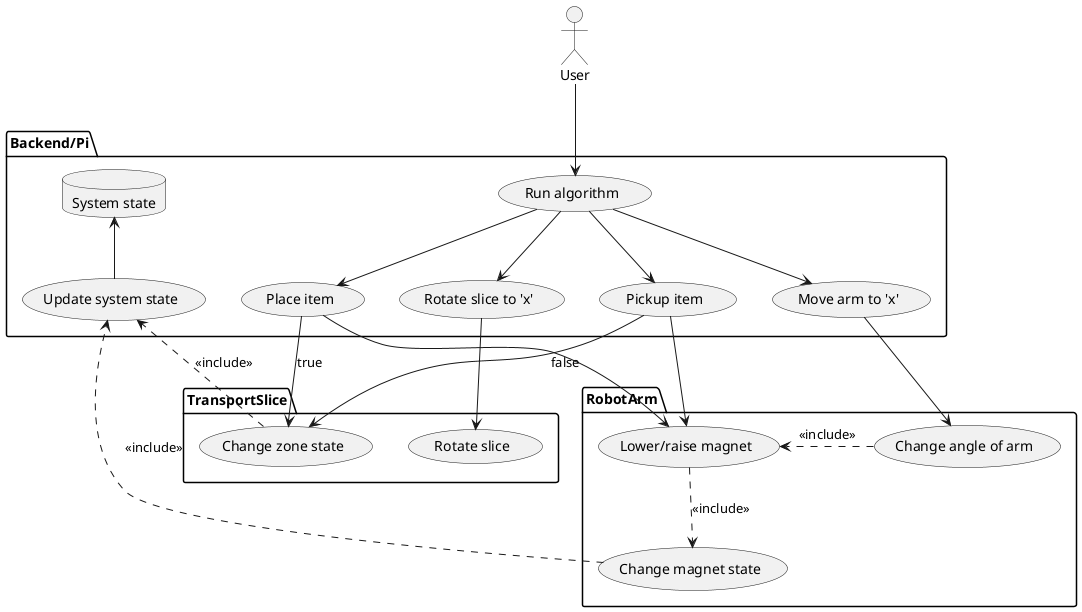 @startuml use-case-diagram-v1

actor User


package RobotArm {
    (Change angle of arm)
    (Lower/raise magnet)
    (Change magnet state)
}

package TransportSlice {
    (Rotate slice)
    (Change zone state)
}

package Backend/Pi {
    database "System state" as systemState
    (Run algorithm)
    (Update system state)
    (Move arm to 'x')
    (Rotate slice to 'x')
    (Pickup item)
    (Place item)
}

User --> (Run algorithm)

(Run algorithm) --> (Move arm to 'x')
(Run algorithm) --> (Rotate slice to 'x')
(Run algorithm) --> (Pickup item)
(Run algorithm) --> (Place item)

(Move arm to 'x') --> (Change angle of arm)
(Change angle of arm) .> (Lower/raise magnet) : <<include>>
(Lower/raise magnet) ..> (Change magnet state) :  <<include>>
(Change magnet state) ..> (Update system state) : <<include>>

(Place item) --> (Lower/raise magnet)
(Place item) --> (Change zone state) : true
(Pickup item) --> (Change zone state) : false
(Change zone state) ..> (Update system state) : <<include>>

(Rotate slice to 'x') --> (Rotate slice)

(Pickup item) --> (Lower/raise magnet)

(Update system state) -up-> systemState
@enduml
